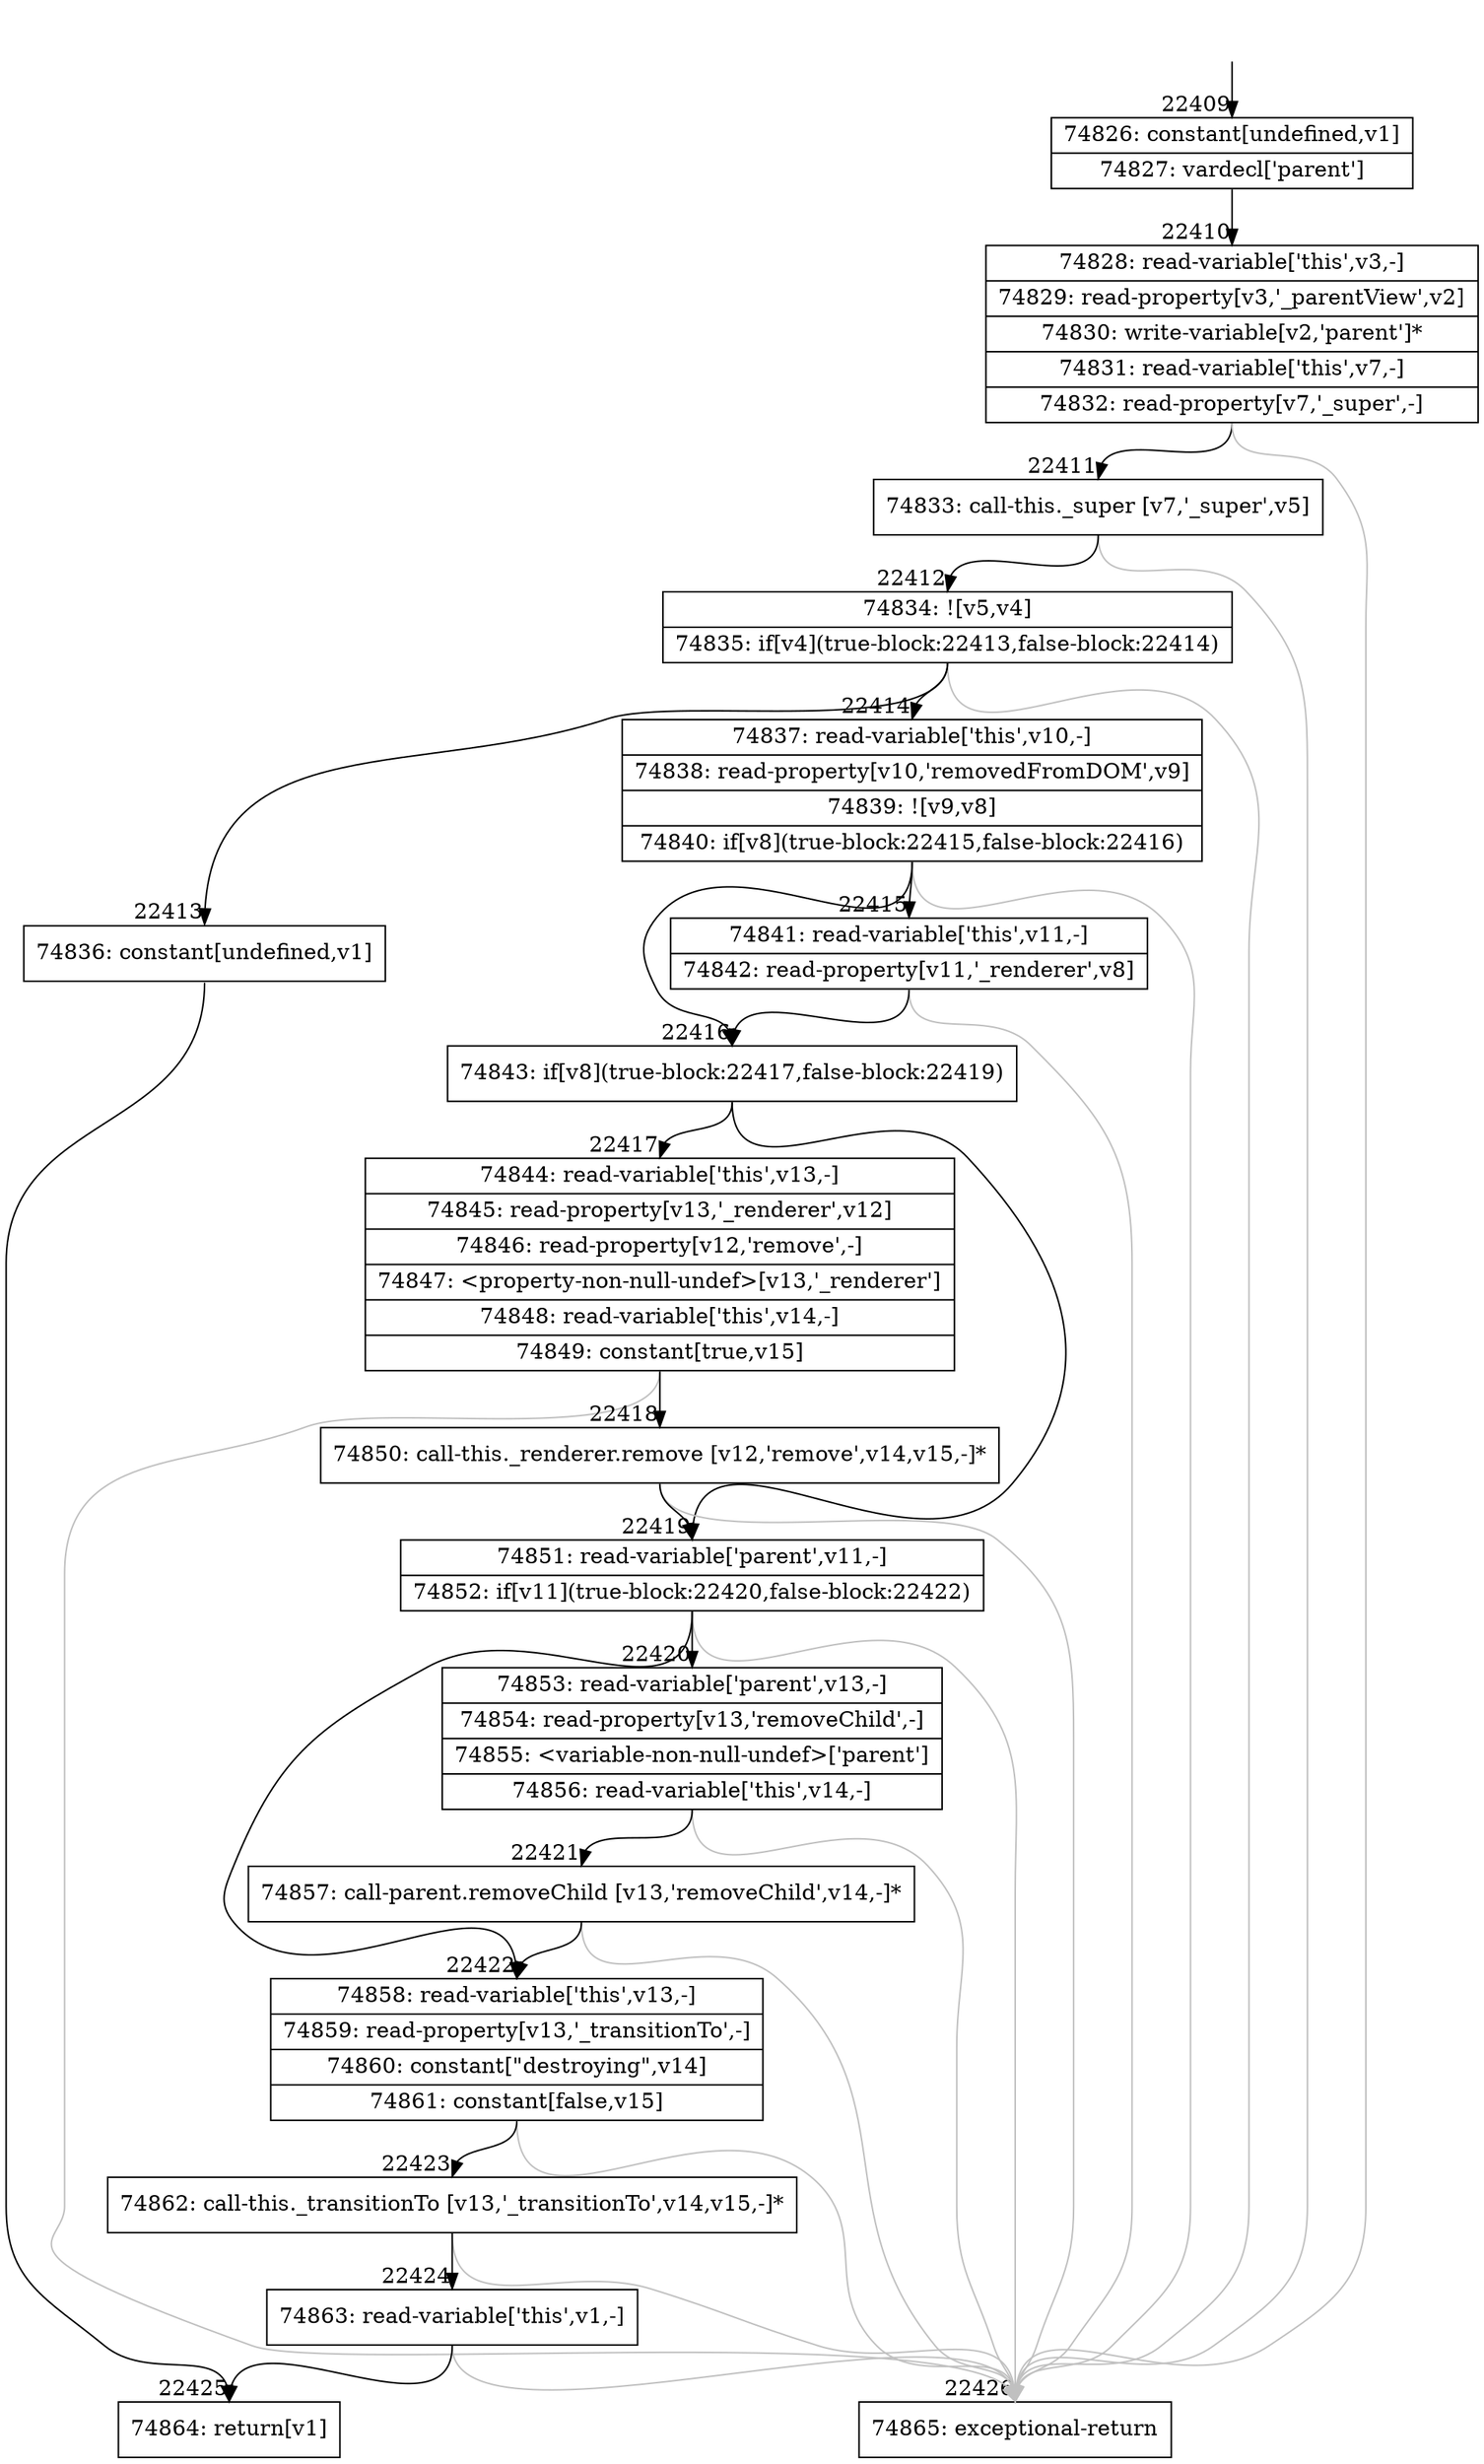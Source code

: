 digraph {
rankdir="TD"
BB_entry1957[shape=none,label=""];
BB_entry1957 -> BB22409 [tailport=s, headport=n, headlabel="    22409"]
BB22409 [shape=record label="{74826: constant[undefined,v1]|74827: vardecl['parent']}" ] 
BB22409 -> BB22410 [tailport=s, headport=n, headlabel="      22410"]
BB22410 [shape=record label="{74828: read-variable['this',v3,-]|74829: read-property[v3,'_parentView',v2]|74830: write-variable[v2,'parent']*|74831: read-variable['this',v7,-]|74832: read-property[v7,'_super',-]}" ] 
BB22410 -> BB22411 [tailport=s, headport=n, headlabel="      22411"]
BB22410 -> BB22426 [tailport=s, headport=n, color=gray, headlabel="      22426"]
BB22411 [shape=record label="{74833: call-this._super [v7,'_super',v5]}" ] 
BB22411 -> BB22412 [tailport=s, headport=n, headlabel="      22412"]
BB22411 -> BB22426 [tailport=s, headport=n, color=gray]
BB22412 [shape=record label="{74834: ![v5,v4]|74835: if[v4](true-block:22413,false-block:22414)}" ] 
BB22412 -> BB22413 [tailport=s, headport=n, headlabel="      22413"]
BB22412 -> BB22414 [tailport=s, headport=n, headlabel="      22414"]
BB22412 -> BB22426 [tailport=s, headport=n, color=gray]
BB22413 [shape=record label="{74836: constant[undefined,v1]}" ] 
BB22413 -> BB22425 [tailport=s, headport=n, headlabel="      22425"]
BB22414 [shape=record label="{74837: read-variable['this',v10,-]|74838: read-property[v10,'removedFromDOM',v9]|74839: ![v9,v8]|74840: if[v8](true-block:22415,false-block:22416)}" ] 
BB22414 -> BB22416 [tailport=s, headport=n, headlabel="      22416"]
BB22414 -> BB22415 [tailport=s, headport=n, headlabel="      22415"]
BB22414 -> BB22426 [tailport=s, headport=n, color=gray]
BB22415 [shape=record label="{74841: read-variable['this',v11,-]|74842: read-property[v11,'_renderer',v8]}" ] 
BB22415 -> BB22416 [tailport=s, headport=n]
BB22415 -> BB22426 [tailport=s, headport=n, color=gray]
BB22416 [shape=record label="{74843: if[v8](true-block:22417,false-block:22419)}" ] 
BB22416 -> BB22417 [tailport=s, headport=n, headlabel="      22417"]
BB22416 -> BB22419 [tailport=s, headport=n, headlabel="      22419"]
BB22417 [shape=record label="{74844: read-variable['this',v13,-]|74845: read-property[v13,'_renderer',v12]|74846: read-property[v12,'remove',-]|74847: \<property-non-null-undef\>[v13,'_renderer']|74848: read-variable['this',v14,-]|74849: constant[true,v15]}" ] 
BB22417 -> BB22418 [tailport=s, headport=n, headlabel="      22418"]
BB22417 -> BB22426 [tailport=s, headport=n, color=gray]
BB22418 [shape=record label="{74850: call-this._renderer.remove [v12,'remove',v14,v15,-]*}" ] 
BB22418 -> BB22419 [tailport=s, headport=n]
BB22418 -> BB22426 [tailport=s, headport=n, color=gray]
BB22419 [shape=record label="{74851: read-variable['parent',v11,-]|74852: if[v11](true-block:22420,false-block:22422)}" ] 
BB22419 -> BB22420 [tailport=s, headport=n, headlabel="      22420"]
BB22419 -> BB22422 [tailport=s, headport=n, headlabel="      22422"]
BB22419 -> BB22426 [tailport=s, headport=n, color=gray]
BB22420 [shape=record label="{74853: read-variable['parent',v13,-]|74854: read-property[v13,'removeChild',-]|74855: \<variable-non-null-undef\>['parent']|74856: read-variable['this',v14,-]}" ] 
BB22420 -> BB22421 [tailport=s, headport=n, headlabel="      22421"]
BB22420 -> BB22426 [tailport=s, headport=n, color=gray]
BB22421 [shape=record label="{74857: call-parent.removeChild [v13,'removeChild',v14,-]*}" ] 
BB22421 -> BB22422 [tailport=s, headport=n]
BB22421 -> BB22426 [tailport=s, headport=n, color=gray]
BB22422 [shape=record label="{74858: read-variable['this',v13,-]|74859: read-property[v13,'_transitionTo',-]|74860: constant[\"destroying\",v14]|74861: constant[false,v15]}" ] 
BB22422 -> BB22423 [tailport=s, headport=n, headlabel="      22423"]
BB22422 -> BB22426 [tailport=s, headport=n, color=gray]
BB22423 [shape=record label="{74862: call-this._transitionTo [v13,'_transitionTo',v14,v15,-]*}" ] 
BB22423 -> BB22424 [tailport=s, headport=n, headlabel="      22424"]
BB22423 -> BB22426 [tailport=s, headport=n, color=gray]
BB22424 [shape=record label="{74863: read-variable['this',v1,-]}" ] 
BB22424 -> BB22425 [tailport=s, headport=n]
BB22424 -> BB22426 [tailport=s, headport=n, color=gray]
BB22425 [shape=record label="{74864: return[v1]}" ] 
BB22426 [shape=record label="{74865: exceptional-return}" ] 
//#$~ 42157
}
